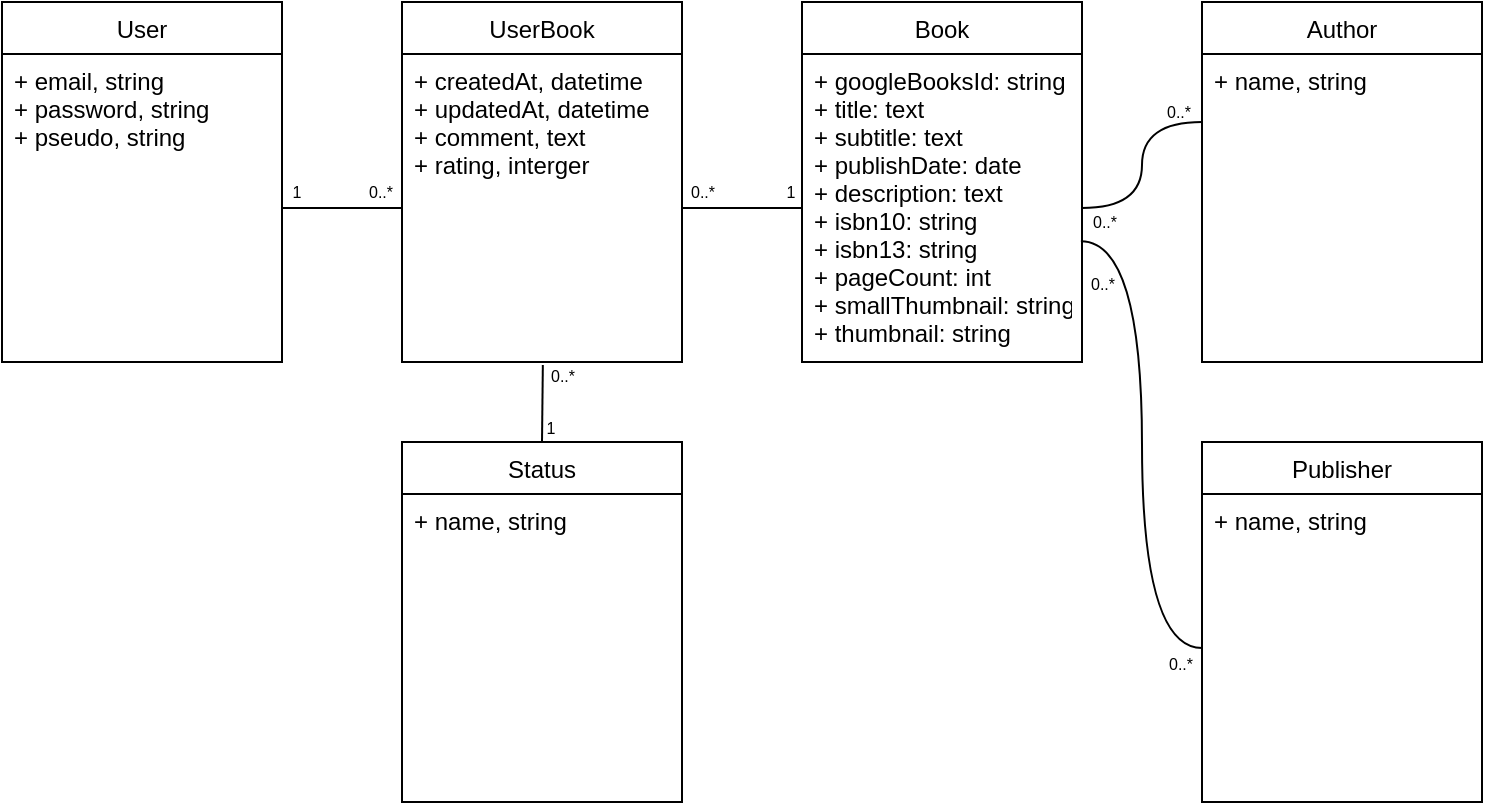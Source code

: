 <mxfile>
    <diagram id="9bZorzMKgHyVODvnefC2" name="Page-1">
        <mxGraphModel dx="961" dy="436" grid="1" gridSize="10" guides="1" tooltips="1" connect="1" arrows="1" fold="1" page="1" pageScale="1" pageWidth="1100" pageHeight="850" math="0" shadow="0">
            <root>
                <mxCell id="0"/>
                <mxCell id="1" parent="0"/>
                <mxCell id="5_YgtmY0Rdwz8p-4PcOd-1" value="User" style="swimlane;fontStyle=0;childLayout=stackLayout;horizontal=1;startSize=26;fillColor=none;horizontalStack=0;resizeParent=1;resizeParentMax=0;resizeLast=0;collapsible=1;marginBottom=0;" vertex="1" parent="1">
                    <mxGeometry x="80" y="60" width="140" height="180" as="geometry"/>
                </mxCell>
                <mxCell id="5_YgtmY0Rdwz8p-4PcOd-2" value="+ email, string&#10;+ password, string&#10;+ pseudo, string" style="text;strokeColor=none;fillColor=none;align=left;verticalAlign=top;spacingLeft=4;spacingRight=4;overflow=hidden;rotatable=0;points=[[0,0.5],[1,0.5]];portConstraint=eastwest;" vertex="1" parent="5_YgtmY0Rdwz8p-4PcOd-1">
                    <mxGeometry y="26" width="140" height="154" as="geometry"/>
                </mxCell>
                <mxCell id="5_YgtmY0Rdwz8p-4PcOd-5" value="UserBook" style="swimlane;fontStyle=0;childLayout=stackLayout;horizontal=1;startSize=26;fillColor=none;horizontalStack=0;resizeParent=1;resizeParentMax=0;resizeLast=0;collapsible=1;marginBottom=0;" vertex="1" parent="1">
                    <mxGeometry x="280" y="60" width="140" height="180" as="geometry"/>
                </mxCell>
                <mxCell id="5_YgtmY0Rdwz8p-4PcOd-6" value="+ createdAt, datetime&#10;+ updatedAt, datetime&#10;+ comment, text&#10;+ rating, interger" style="text;strokeColor=none;fillColor=none;align=left;verticalAlign=top;spacingLeft=4;spacingRight=4;overflow=hidden;rotatable=0;points=[[0,0.5],[1,0.5]];portConstraint=eastwest;" vertex="1" parent="5_YgtmY0Rdwz8p-4PcOd-5">
                    <mxGeometry y="26" width="140" height="154" as="geometry"/>
                </mxCell>
                <mxCell id="5_YgtmY0Rdwz8p-4PcOd-24" style="edgeStyle=none;html=1;exitX=0.5;exitY=0;exitDx=0;exitDy=0;entryX=0.503;entryY=1.01;entryDx=0;entryDy=0;entryPerimeter=0;fontSize=8;endArrow=none;endFill=0;" edge="1" parent="1" source="5_YgtmY0Rdwz8p-4PcOd-7" target="5_YgtmY0Rdwz8p-4PcOd-6">
                    <mxGeometry relative="1" as="geometry"/>
                </mxCell>
                <mxCell id="5_YgtmY0Rdwz8p-4PcOd-7" value="Status" style="swimlane;fontStyle=0;childLayout=stackLayout;horizontal=1;startSize=26;fillColor=none;horizontalStack=0;resizeParent=1;resizeParentMax=0;resizeLast=0;collapsible=1;marginBottom=0;" vertex="1" parent="1">
                    <mxGeometry x="280" y="280" width="140" height="180" as="geometry"/>
                </mxCell>
                <mxCell id="5_YgtmY0Rdwz8p-4PcOd-8" value="+ name, string" style="text;strokeColor=none;fillColor=none;align=left;verticalAlign=top;spacingLeft=4;spacingRight=4;overflow=hidden;rotatable=0;points=[[0,0.5],[1,0.5]];portConstraint=eastwest;" vertex="1" parent="5_YgtmY0Rdwz8p-4PcOd-7">
                    <mxGeometry y="26" width="140" height="154" as="geometry"/>
                </mxCell>
                <mxCell id="5_YgtmY0Rdwz8p-4PcOd-9" value="Book" style="swimlane;fontStyle=0;childLayout=stackLayout;horizontal=1;startSize=26;fillColor=none;horizontalStack=0;resizeParent=1;resizeParentMax=0;resizeLast=0;collapsible=1;marginBottom=0;" vertex="1" parent="1">
                    <mxGeometry x="480" y="60" width="140" height="180" as="geometry"/>
                </mxCell>
                <mxCell id="5_YgtmY0Rdwz8p-4PcOd-10" value="+ googleBooksId: string&#10;+ title: text&#10;+ subtitle: text&#10;+ publishDate: date&#10;+ description: text&#10;+ isbn10: string&#10;+ isbn13: string&#10;+ pageCount: int&#10;+ smallThumbnail: string&#10;+ thumbnail: string" style="text;strokeColor=none;fillColor=none;align=left;verticalAlign=top;spacingLeft=4;spacingRight=4;overflow=hidden;rotatable=0;points=[[0,0.5],[1,0.5]];portConstraint=eastwest;" vertex="1" parent="5_YgtmY0Rdwz8p-4PcOd-9">
                    <mxGeometry y="26" width="140" height="154" as="geometry"/>
                </mxCell>
                <mxCell id="5_YgtmY0Rdwz8p-4PcOd-11" value="Author" style="swimlane;fontStyle=0;childLayout=stackLayout;horizontal=1;startSize=26;fillColor=none;horizontalStack=0;resizeParent=1;resizeParentMax=0;resizeLast=0;collapsible=1;marginBottom=0;" vertex="1" parent="1">
                    <mxGeometry x="680" y="60" width="140" height="180" as="geometry"/>
                </mxCell>
                <mxCell id="5_YgtmY0Rdwz8p-4PcOd-12" value="+ name, string" style="text;strokeColor=none;fillColor=none;align=left;verticalAlign=top;spacingLeft=4;spacingRight=4;overflow=hidden;rotatable=0;points=[[0,0.5],[1,0.5]];portConstraint=eastwest;" vertex="1" parent="5_YgtmY0Rdwz8p-4PcOd-11">
                    <mxGeometry y="26" width="140" height="154" as="geometry"/>
                </mxCell>
                <mxCell id="5_YgtmY0Rdwz8p-4PcOd-13" value="Publisher" style="swimlane;fontStyle=0;childLayout=stackLayout;horizontal=1;startSize=26;fillColor=none;horizontalStack=0;resizeParent=1;resizeParentMax=0;resizeLast=0;collapsible=1;marginBottom=0;" vertex="1" parent="1">
                    <mxGeometry x="680" y="280" width="140" height="180" as="geometry"/>
                </mxCell>
                <mxCell id="5_YgtmY0Rdwz8p-4PcOd-14" value="+ name, string" style="text;strokeColor=none;fillColor=none;align=left;verticalAlign=top;spacingLeft=4;spacingRight=4;overflow=hidden;rotatable=0;points=[[0,0.5],[1,0.5]];portConstraint=eastwest;" vertex="1" parent="5_YgtmY0Rdwz8p-4PcOd-13">
                    <mxGeometry y="26" width="140" height="154" as="geometry"/>
                </mxCell>
                <mxCell id="5_YgtmY0Rdwz8p-4PcOd-16" style="edgeStyle=none;html=1;exitX=1;exitY=0.5;exitDx=0;exitDy=0;entryX=0;entryY=0.5;entryDx=0;entryDy=0;endArrow=none;endFill=0;" edge="1" parent="1" source="5_YgtmY0Rdwz8p-4PcOd-2" target="5_YgtmY0Rdwz8p-4PcOd-6">
                    <mxGeometry relative="1" as="geometry"/>
                </mxCell>
                <mxCell id="5_YgtmY0Rdwz8p-4PcOd-17" value="&lt;font style=&quot;font-size: 8px;&quot;&gt;1&lt;/font&gt;" style="text;html=1;align=center;verticalAlign=middle;resizable=0;points=[];autosize=1;strokeColor=none;fillColor=none;" vertex="1" parent="1">
                    <mxGeometry x="212" y="139" width="30" height="30" as="geometry"/>
                </mxCell>
                <mxCell id="5_YgtmY0Rdwz8p-4PcOd-18" value="&lt;font style=&quot;font-size: 8px;&quot;&gt;0..*&lt;/font&gt;" style="text;html=1;align=center;verticalAlign=middle;resizable=0;points=[];autosize=1;strokeColor=none;fillColor=none;" vertex="1" parent="1">
                    <mxGeometry x="249" y="139" width="40" height="30" as="geometry"/>
                </mxCell>
                <mxCell id="5_YgtmY0Rdwz8p-4PcOd-21" style="edgeStyle=none;html=1;exitX=1;exitY=0.5;exitDx=0;exitDy=0;entryX=0;entryY=0.5;entryDx=0;entryDy=0;fontSize=8;endArrow=none;endFill=0;" edge="1" parent="1" source="5_YgtmY0Rdwz8p-4PcOd-6" target="5_YgtmY0Rdwz8p-4PcOd-10">
                    <mxGeometry relative="1" as="geometry"/>
                </mxCell>
                <mxCell id="5_YgtmY0Rdwz8p-4PcOd-22" value="&lt;font style=&quot;font-size: 8px;&quot;&gt;0..*&lt;/font&gt;" style="text;html=1;align=center;verticalAlign=middle;resizable=0;points=[];autosize=1;strokeColor=none;fillColor=none;" vertex="1" parent="1">
                    <mxGeometry x="410" y="139" width="40" height="30" as="geometry"/>
                </mxCell>
                <mxCell id="5_YgtmY0Rdwz8p-4PcOd-23" value="&lt;font style=&quot;font-size: 8px;&quot;&gt;1&lt;/font&gt;" style="text;html=1;align=center;verticalAlign=middle;resizable=0;points=[];autosize=1;strokeColor=none;fillColor=none;" vertex="1" parent="1">
                    <mxGeometry x="459" y="139" width="30" height="30" as="geometry"/>
                </mxCell>
                <mxCell id="5_YgtmY0Rdwz8p-4PcOd-25" value="&lt;font style=&quot;font-size: 8px;&quot;&gt;1&lt;/font&gt;" style="text;html=1;align=center;verticalAlign=middle;resizable=0;points=[];autosize=1;strokeColor=none;fillColor=none;" vertex="1" parent="1">
                    <mxGeometry x="339" y="257" width="30" height="30" as="geometry"/>
                </mxCell>
                <mxCell id="5_YgtmY0Rdwz8p-4PcOd-27" value="&lt;font style=&quot;font-size: 8px;&quot;&gt;0..*&lt;/font&gt;" style="text;html=1;align=center;verticalAlign=middle;resizable=0;points=[];autosize=1;strokeColor=none;fillColor=none;" vertex="1" parent="1">
                    <mxGeometry x="340" y="231" width="40" height="30" as="geometry"/>
                </mxCell>
                <mxCell id="5_YgtmY0Rdwz8p-4PcOd-28" style="edgeStyle=orthogonalEdgeStyle;html=1;exitX=1;exitY=0.5;exitDx=0;exitDy=0;entryX=0;entryY=0.221;entryDx=0;entryDy=0;entryPerimeter=0;fontSize=8;endArrow=none;endFill=0;curved=1;" edge="1" parent="1" source="5_YgtmY0Rdwz8p-4PcOd-10" target="5_YgtmY0Rdwz8p-4PcOd-12">
                    <mxGeometry relative="1" as="geometry"/>
                </mxCell>
                <mxCell id="5_YgtmY0Rdwz8p-4PcOd-29" value="&lt;font style=&quot;font-size: 8px;&quot;&gt;0..*&lt;/font&gt;" style="text;html=1;align=center;verticalAlign=middle;resizable=0;points=[];autosize=1;strokeColor=none;fillColor=none;" vertex="1" parent="1">
                    <mxGeometry x="648" y="99" width="40" height="30" as="geometry"/>
                </mxCell>
                <mxCell id="5_YgtmY0Rdwz8p-4PcOd-30" value="&lt;font style=&quot;font-size: 8px;&quot;&gt;0..*&lt;/font&gt;" style="text;html=1;align=center;verticalAlign=middle;resizable=0;points=[];autosize=1;strokeColor=none;fillColor=none;" vertex="1" parent="1">
                    <mxGeometry x="611" y="154" width="40" height="30" as="geometry"/>
                </mxCell>
                <mxCell id="5_YgtmY0Rdwz8p-4PcOd-31" style="edgeStyle=orthogonalEdgeStyle;curved=1;html=1;exitX=0;exitY=0.5;exitDx=0;exitDy=0;entryX=0.996;entryY=0.608;entryDx=0;entryDy=0;entryPerimeter=0;fontSize=8;endArrow=none;endFill=0;" edge="1" parent="1" source="5_YgtmY0Rdwz8p-4PcOd-14" target="5_YgtmY0Rdwz8p-4PcOd-10">
                    <mxGeometry relative="1" as="geometry"/>
                </mxCell>
                <mxCell id="5_YgtmY0Rdwz8p-4PcOd-32" value="&lt;font style=&quot;font-size: 8px;&quot;&gt;0..*&lt;/font&gt;" style="text;html=1;align=center;verticalAlign=middle;resizable=0;points=[];autosize=1;strokeColor=none;fillColor=none;" vertex="1" parent="1">
                    <mxGeometry x="649" y="375" width="40" height="30" as="geometry"/>
                </mxCell>
                <mxCell id="5_YgtmY0Rdwz8p-4PcOd-33" value="&lt;font style=&quot;font-size: 8px;&quot;&gt;0..*&lt;/font&gt;" style="text;html=1;align=center;verticalAlign=middle;resizable=0;points=[];autosize=1;strokeColor=none;fillColor=none;" vertex="1" parent="1">
                    <mxGeometry x="610" y="185" width="40" height="30" as="geometry"/>
                </mxCell>
            </root>
        </mxGraphModel>
    </diagram>
</mxfile>
